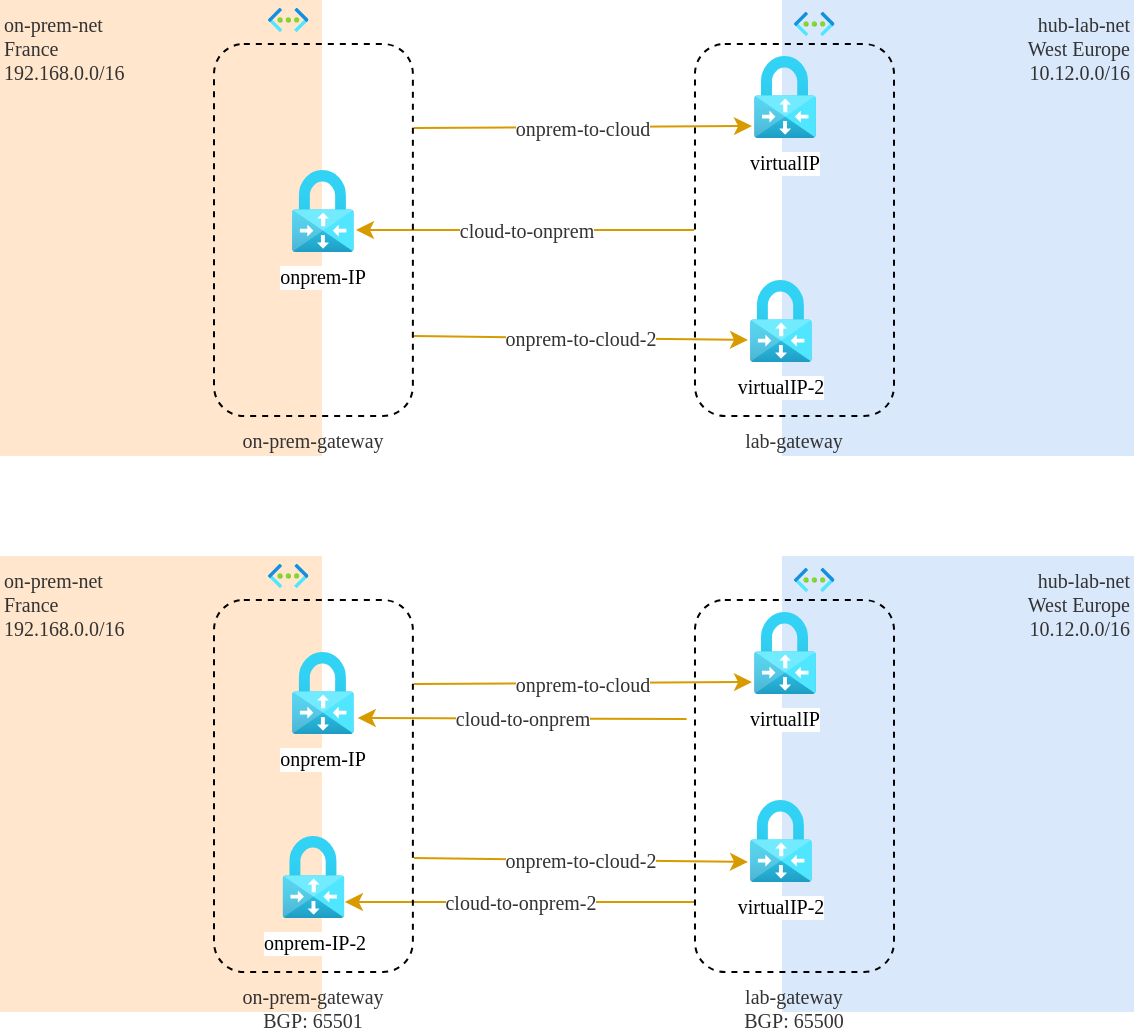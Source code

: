 <mxfile version="17.4.2" type="device"><diagram id="tQr8wYoGC4cX-bxRIOVP" name="Page-1"><mxGraphModel dx="773" dy="566" grid="1" gridSize="10" guides="1" tooltips="1" connect="1" arrows="1" fold="1" page="1" pageScale="1" pageWidth="827" pageHeight="1169" math="0" shadow="0"><root><mxCell id="0"/><mxCell id="1" parent="0"/><mxCell id="6fJvwl4AISP-noeNzdmZ-1" value="hub-lab-net&lt;br style=&quot;font-size: 10px;&quot;&gt;West Europe&lt;br style=&quot;font-size: 10px;&quot;&gt;10.12.0.0/16" style="rounded=0;whiteSpace=wrap;html=1;fontFamily=Verdana;align=right;fillColor=#dae8fc;strokeColor=none;fontSize=10;fontColor=#333333;verticalAlign=top;shadow=0;" vertex="1" parent="1"><mxGeometry x="414" y="152" width="176" height="228" as="geometry"/></mxCell><mxCell id="6fJvwl4AISP-noeNzdmZ-6" value="on-prem-net&lt;br style=&quot;font-size: 10px;&quot;&gt;France&lt;br style=&quot;font-size: 10px;&quot;&gt;192.168.0.0/16" style="rounded=0;whiteSpace=wrap;html=1;fontFamily=Verdana;align=left;fillColor=#ffe6cc;strokeColor=none;fontSize=10;labelPosition=center;verticalLabelPosition=middle;verticalAlign=top;fontColor=#333333;" vertex="1" parent="1"><mxGeometry x="23" y="152" width="161" height="228" as="geometry"/></mxCell><mxCell id="6fJvwl4AISP-noeNzdmZ-2" value="" style="aspect=fixed;html=1;points=[];align=center;image;fontSize=12;image=img/lib/azure2/networking/Virtual_Networks.svg;fontFamily=Verdana;rounded=0;" vertex="1" parent="1"><mxGeometry x="420" y="157.91" width="20.25" height="12.09" as="geometry"/></mxCell><mxCell id="6fJvwl4AISP-noeNzdmZ-3" value="virtualIP" style="aspect=fixed;html=1;points=[];align=center;image;fontSize=10;image=img/lib/azure2/networking/Virtual_Network_Gateways.svg;fontFamily=Verdana;rounded=0;" vertex="1" parent="1"><mxGeometry x="400.05" y="180" width="30.89" height="41" as="geometry"/></mxCell><mxCell id="6fJvwl4AISP-noeNzdmZ-4" value="virtualIP-2" style="aspect=fixed;html=1;points=[];align=center;image;fontSize=10;image=img/lib/azure2/networking/Virtual_Network_Gateways.svg;fontFamily=Verdana;rounded=0;" vertex="1" parent="1"><mxGeometry x="398.0" y="292" width="30.89" height="41" as="geometry"/></mxCell><mxCell id="6fJvwl4AISP-noeNzdmZ-5" value="onprem-IP" style="aspect=fixed;html=1;points=[];align=center;image;fontSize=10;image=img/lib/azure2/networking/Virtual_Network_Gateways.svg;fontFamily=Verdana;rounded=0;" vertex="1" parent="1"><mxGeometry x="169.0" y="237" width="30.89" height="41" as="geometry"/></mxCell><mxCell id="6fJvwl4AISP-noeNzdmZ-9" value="" style="aspect=fixed;html=1;points=[];align=center;image;fontSize=12;image=img/lib/azure2/networking/Virtual_Networks.svg;fontFamily=Verdana;rounded=0;" vertex="1" parent="1"><mxGeometry x="157" y="155.91" width="20.25" height="12.09" as="geometry"/></mxCell><mxCell id="6fJvwl4AISP-noeNzdmZ-11" value="cloud-to-onprem" style="endArrow=none;startArrow=classic;html=1;rounded=0;fontFamily=Verdana;fontSize=10;fontColor=#333333;fillColor=#ffe6cc;strokeColor=#d79b00;startFill=1;endFill=0;" edge="1" parent="1"><mxGeometry width="50" height="50" relative="1" as="geometry"><mxPoint x="201" y="267" as="sourcePoint"/><mxPoint x="370" y="267" as="targetPoint"/></mxGeometry></mxCell><mxCell id="6fJvwl4AISP-noeNzdmZ-12" value="onprem-to-cloud" style="endArrow=classic;startArrow=none;html=1;rounded=0;fontFamily=Verdana;fontSize=10;fontColor=#333333;fillColor=#ffe6cc;strokeColor=#d79b00;startFill=0;" edge="1" parent="1"><mxGeometry width="50" height="50" relative="1" as="geometry"><mxPoint x="230" y="216" as="sourcePoint"/><mxPoint x="399" y="215" as="targetPoint"/></mxGeometry></mxCell><mxCell id="6fJvwl4AISP-noeNzdmZ-13" value="on-prem-gateway" style="rounded=1;whiteSpace=wrap;html=1;fontFamily=Verdana;fontSize=10;fontColor=#333333;fillColor=none;dashed=1;labelPosition=center;verticalLabelPosition=bottom;align=center;verticalAlign=top;" vertex="1" parent="1"><mxGeometry x="130" y="174" width="99.44" height="186" as="geometry"/></mxCell><mxCell id="6fJvwl4AISP-noeNzdmZ-15" value="onprem-to-cloud-2" style="endArrow=classic;startArrow=none;html=1;rounded=0;fontFamily=Verdana;fontSize=10;fontColor=#333333;fillColor=#ffe6cc;strokeColor=#d79b00;startFill=0;" edge="1" parent="1"><mxGeometry width="50" height="50" relative="1" as="geometry"><mxPoint x="230" y="320" as="sourcePoint"/><mxPoint x="397" y="322" as="targetPoint"/></mxGeometry></mxCell><mxCell id="6fJvwl4AISP-noeNzdmZ-16" value="lab-gateway" style="rounded=1;whiteSpace=wrap;html=1;fontFamily=Verdana;fontSize=10;fontColor=#333333;fillColor=none;dashed=1;labelPosition=center;verticalLabelPosition=bottom;align=center;verticalAlign=top;" vertex="1" parent="1"><mxGeometry x="370.49" y="174" width="99.51" height="186" as="geometry"/></mxCell><mxCell id="6fJvwl4AISP-noeNzdmZ-17" value="hub-lab-net&lt;br style=&quot;font-size: 10px;&quot;&gt;West Europe&lt;br style=&quot;font-size: 10px;&quot;&gt;10.12.0.0/16" style="rounded=0;whiteSpace=wrap;html=1;fontFamily=Verdana;align=right;fillColor=#dae8fc;strokeColor=none;fontSize=10;fontColor=#333333;verticalAlign=top;shadow=0;" vertex="1" parent="1"><mxGeometry x="414" y="430" width="176" height="228" as="geometry"/></mxCell><mxCell id="6fJvwl4AISP-noeNzdmZ-18" value="on-prem-net&lt;br style=&quot;font-size: 10px;&quot;&gt;France&lt;br style=&quot;font-size: 10px;&quot;&gt;192.168.0.0/16" style="rounded=0;whiteSpace=wrap;html=1;fontFamily=Verdana;align=left;fillColor=#ffe6cc;strokeColor=none;fontSize=10;labelPosition=center;verticalLabelPosition=middle;verticalAlign=top;fontColor=#333333;" vertex="1" parent="1"><mxGeometry x="23" y="430" width="161" height="228" as="geometry"/></mxCell><mxCell id="6fJvwl4AISP-noeNzdmZ-19" value="" style="aspect=fixed;html=1;points=[];align=center;image;fontSize=12;image=img/lib/azure2/networking/Virtual_Networks.svg;fontFamily=Verdana;rounded=0;" vertex="1" parent="1"><mxGeometry x="420" y="435.91" width="20.25" height="12.09" as="geometry"/></mxCell><mxCell id="6fJvwl4AISP-noeNzdmZ-20" value="virtualIP" style="aspect=fixed;html=1;points=[];align=center;image;fontSize=10;image=img/lib/azure2/networking/Virtual_Network_Gateways.svg;fontFamily=Verdana;rounded=0;" vertex="1" parent="1"><mxGeometry x="400.05" y="458" width="30.89" height="41" as="geometry"/></mxCell><mxCell id="6fJvwl4AISP-noeNzdmZ-21" value="virtualIP-2" style="aspect=fixed;html=1;points=[];align=center;image;fontSize=10;image=img/lib/azure2/networking/Virtual_Network_Gateways.svg;fontFamily=Verdana;rounded=0;" vertex="1" parent="1"><mxGeometry x="398.0" y="552" width="30.89" height="41" as="geometry"/></mxCell><mxCell id="6fJvwl4AISP-noeNzdmZ-22" value="onprem-IP" style="aspect=fixed;html=1;points=[];align=center;image;fontSize=10;image=img/lib/azure2/networking/Virtual_Network_Gateways.svg;fontFamily=Verdana;rounded=0;" vertex="1" parent="1"><mxGeometry x="169.0" y="478" width="30.89" height="41" as="geometry"/></mxCell><mxCell id="6fJvwl4AISP-noeNzdmZ-23" value="" style="aspect=fixed;html=1;points=[];align=center;image;fontSize=12;image=img/lib/azure2/networking/Virtual_Networks.svg;fontFamily=Verdana;rounded=0;" vertex="1" parent="1"><mxGeometry x="157" y="433.91" width="20.25" height="12.09" as="geometry"/></mxCell><mxCell id="6fJvwl4AISP-noeNzdmZ-24" value="cloud-to-onprem" style="endArrow=none;startArrow=classic;html=1;rounded=0;fontFamily=Verdana;fontSize=10;fontColor=#333333;fillColor=#ffe6cc;strokeColor=#d79b00;startFill=1;endFill=0;entryX=-0.062;entryY=0.32;entryDx=0;entryDy=0;entryPerimeter=0;" edge="1" parent="1"><mxGeometry width="50" height="50" relative="1" as="geometry"><mxPoint x="201.89" y="511" as="sourcePoint"/><mxPoint x="366.32" y="511.52" as="targetPoint"/></mxGeometry></mxCell><mxCell id="6fJvwl4AISP-noeNzdmZ-25" value="onprem-to-cloud" style="endArrow=classic;startArrow=none;html=1;rounded=0;fontFamily=Verdana;fontSize=10;fontColor=#333333;fillColor=#ffe6cc;strokeColor=#d79b00;startFill=0;" edge="1" parent="1"><mxGeometry width="50" height="50" relative="1" as="geometry"><mxPoint x="230" y="494" as="sourcePoint"/><mxPoint x="399" y="493" as="targetPoint"/></mxGeometry></mxCell><mxCell id="6fJvwl4AISP-noeNzdmZ-27" value="onprem-to-cloud-2" style="endArrow=classic;startArrow=none;html=1;rounded=0;fontFamily=Verdana;fontSize=10;fontColor=#333333;fillColor=#ffe6cc;strokeColor=#d79b00;startFill=0;" edge="1" parent="1"><mxGeometry width="50" height="50" relative="1" as="geometry"><mxPoint x="230" y="581" as="sourcePoint"/><mxPoint x="397" y="583" as="targetPoint"/></mxGeometry></mxCell><mxCell id="6fJvwl4AISP-noeNzdmZ-29" value="onprem-IP-2" style="aspect=fixed;html=1;points=[];align=center;image;fontSize=10;image=img/lib/azure2/networking/Virtual_Network_Gateways.svg;fontFamily=Verdana;rounded=0;" vertex="1" parent="1"><mxGeometry x="164.28" y="570" width="30.89" height="41" as="geometry"/></mxCell><mxCell id="6fJvwl4AISP-noeNzdmZ-30" value="cloud-to-onprem-2" style="endArrow=none;startArrow=classic;html=1;rounded=0;fontFamily=Verdana;fontSize=10;fontColor=#333333;fillColor=#ffe6cc;strokeColor=#d79b00;startFill=1;endFill=0;" edge="1" parent="1"><mxGeometry width="50" height="50" relative="1" as="geometry"><mxPoint x="195.44" y="603" as="sourcePoint"/><mxPoint x="370" y="603" as="targetPoint"/></mxGeometry></mxCell><mxCell id="6fJvwl4AISP-noeNzdmZ-28" value="lab-gateway&lt;br&gt;BGP: 65500" style="rounded=1;whiteSpace=wrap;html=1;fontFamily=Verdana;fontSize=10;fontColor=#333333;fillColor=none;dashed=1;labelPosition=center;verticalLabelPosition=bottom;align=center;verticalAlign=top;" vertex="1" parent="1"><mxGeometry x="370.49" y="452" width="99.51" height="186" as="geometry"/></mxCell><mxCell id="6fJvwl4AISP-noeNzdmZ-26" value="on-prem-gateway&lt;br&gt;BGP: 65501" style="rounded=1;whiteSpace=wrap;html=1;fontFamily=Verdana;fontSize=10;fontColor=#333333;fillColor=none;dashed=1;labelPosition=center;verticalLabelPosition=bottom;align=center;verticalAlign=top;" vertex="1" parent="1"><mxGeometry x="130" y="452" width="99.44" height="186" as="geometry"/></mxCell></root></mxGraphModel></diagram></mxfile>